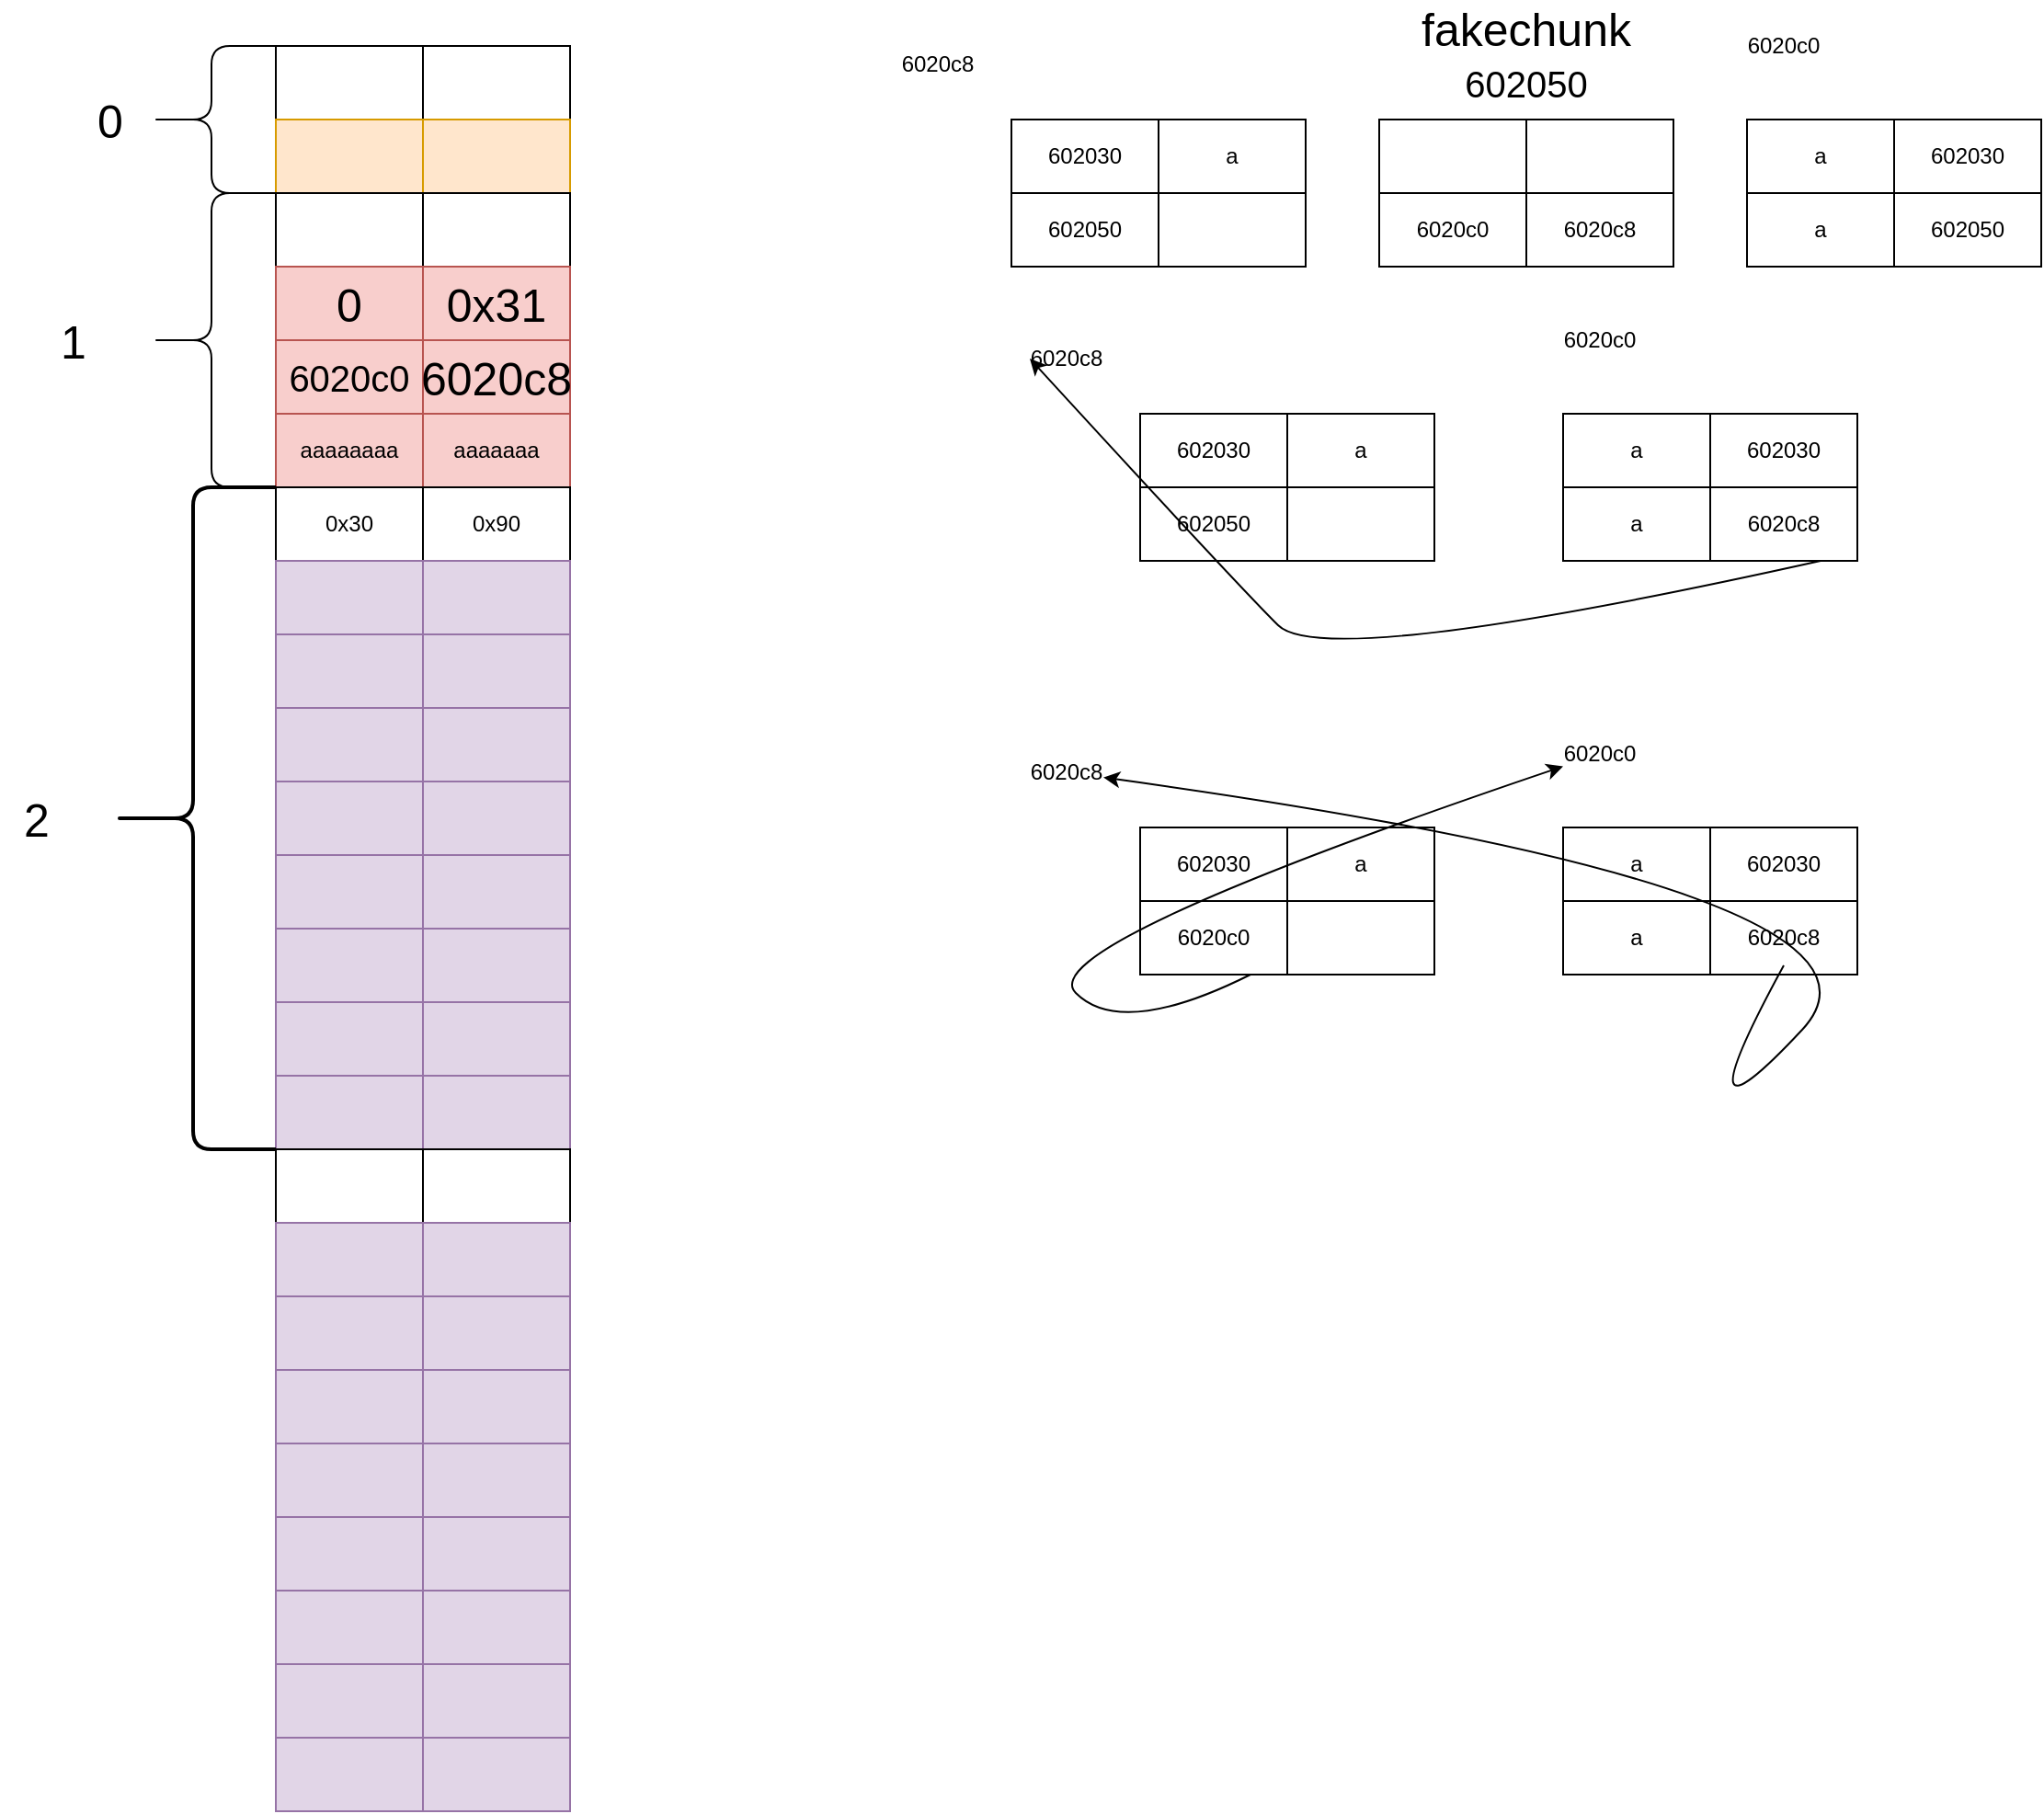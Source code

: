<mxfile version="14.1.9" type="github">
  <diagram id="Km9OR8xn4GB7inMJaJPL" name="Page-1">
    <mxGraphModel dx="1185" dy="635" grid="1" gridSize="10" guides="1" tooltips="1" connect="1" arrows="1" fold="1" page="1" pageScale="1" pageWidth="827" pageHeight="1169" math="0" shadow="0">
      <root>
        <mxCell id="0" />
        <mxCell id="1" parent="0" />
        <mxCell id="FHMHWhkZUt_HawVIDU6v-1" value="" style="rounded=0;whiteSpace=wrap;html=1;" vertex="1" parent="1">
          <mxGeometry x="160" y="80" width="80" height="40" as="geometry" />
        </mxCell>
        <mxCell id="FHMHWhkZUt_HawVIDU6v-3" value="" style="rounded=0;whiteSpace=wrap;html=1;" vertex="1" parent="1">
          <mxGeometry x="240" y="80" width="80" height="40" as="geometry" />
        </mxCell>
        <mxCell id="FHMHWhkZUt_HawVIDU6v-4" value="" style="rounded=0;whiteSpace=wrap;html=1;fillColor=#ffe6cc;strokeColor=#d79b00;" vertex="1" parent="1">
          <mxGeometry x="160" y="120" width="80" height="40" as="geometry" />
        </mxCell>
        <mxCell id="FHMHWhkZUt_HawVIDU6v-5" value="" style="rounded=0;whiteSpace=wrap;html=1;fillColor=#ffe6cc;strokeColor=#d79b00;" vertex="1" parent="1">
          <mxGeometry x="240" y="120" width="80" height="40" as="geometry" />
        </mxCell>
        <mxCell id="FHMHWhkZUt_HawVIDU6v-10" value="" style="rounded=0;whiteSpace=wrap;html=1;" vertex="1" parent="1">
          <mxGeometry x="160" y="160" width="80" height="40" as="geometry" />
        </mxCell>
        <mxCell id="FHMHWhkZUt_HawVIDU6v-11" value="" style="rounded=0;whiteSpace=wrap;html=1;" vertex="1" parent="1">
          <mxGeometry x="240" y="160" width="80" height="40" as="geometry" />
        </mxCell>
        <mxCell id="FHMHWhkZUt_HawVIDU6v-12" value="&lt;font style=&quot;font-size: 25px&quot;&gt;0&lt;/font&gt;" style="rounded=0;whiteSpace=wrap;html=1;fillColor=#f8cecc;strokeColor=#b85450;" vertex="1" parent="1">
          <mxGeometry x="160" y="200" width="80" height="40" as="geometry" />
        </mxCell>
        <mxCell id="FHMHWhkZUt_HawVIDU6v-13" value="&lt;font style=&quot;font-size: 25px&quot;&gt;0x31&lt;/font&gt;" style="rounded=0;whiteSpace=wrap;html=1;fillColor=#f8cecc;strokeColor=#b85450;" vertex="1" parent="1">
          <mxGeometry x="240" y="200" width="80" height="40" as="geometry" />
        </mxCell>
        <mxCell id="FHMHWhkZUt_HawVIDU6v-14" value="&lt;font style=&quot;font-size: 20px&quot;&gt;6020c0&lt;/font&gt;" style="rounded=0;whiteSpace=wrap;html=1;fillColor=#f8cecc;strokeColor=#b85450;" vertex="1" parent="1">
          <mxGeometry x="160" y="240" width="80" height="40" as="geometry" />
        </mxCell>
        <mxCell id="FHMHWhkZUt_HawVIDU6v-15" value="&lt;font style=&quot;font-size: 25px&quot;&gt;6020c8&lt;/font&gt;" style="rounded=0;whiteSpace=wrap;html=1;fillColor=#f8cecc;strokeColor=#b85450;" vertex="1" parent="1">
          <mxGeometry x="240" y="240" width="80" height="40" as="geometry" />
        </mxCell>
        <mxCell id="FHMHWhkZUt_HawVIDU6v-16" value="aaaaaaaa" style="rounded=0;whiteSpace=wrap;html=1;fillColor=#f8cecc;strokeColor=#b85450;" vertex="1" parent="1">
          <mxGeometry x="160" y="280" width="80" height="40" as="geometry" />
        </mxCell>
        <mxCell id="FHMHWhkZUt_HawVIDU6v-17" value="aaaaaaa" style="rounded=0;whiteSpace=wrap;html=1;fillColor=#f8cecc;strokeColor=#b85450;" vertex="1" parent="1">
          <mxGeometry x="240" y="280" width="80" height="40" as="geometry" />
        </mxCell>
        <mxCell id="FHMHWhkZUt_HawVIDU6v-18" value="0x30" style="rounded=0;whiteSpace=wrap;html=1;" vertex="1" parent="1">
          <mxGeometry x="160" y="320" width="80" height="40" as="geometry" />
        </mxCell>
        <mxCell id="FHMHWhkZUt_HawVIDU6v-19" value="0x90" style="rounded=0;whiteSpace=wrap;html=1;" vertex="1" parent="1">
          <mxGeometry x="240" y="320" width="80" height="40" as="geometry" />
        </mxCell>
        <mxCell id="FHMHWhkZUt_HawVIDU6v-20" value="" style="rounded=0;whiteSpace=wrap;html=1;fillColor=#e1d5e7;strokeColor=#9673a6;" vertex="1" parent="1">
          <mxGeometry x="160" y="360" width="80" height="40" as="geometry" />
        </mxCell>
        <mxCell id="FHMHWhkZUt_HawVIDU6v-21" value="" style="rounded=0;whiteSpace=wrap;html=1;fillColor=#e1d5e7;strokeColor=#9673a6;" vertex="1" parent="1">
          <mxGeometry x="240" y="360" width="80" height="40" as="geometry" />
        </mxCell>
        <mxCell id="FHMHWhkZUt_HawVIDU6v-22" value="" style="rounded=0;whiteSpace=wrap;html=1;fillColor=#e1d5e7;strokeColor=#9673a6;" vertex="1" parent="1">
          <mxGeometry x="160" y="400" width="80" height="40" as="geometry" />
        </mxCell>
        <mxCell id="FHMHWhkZUt_HawVIDU6v-23" value="" style="rounded=0;whiteSpace=wrap;html=1;fillColor=#e1d5e7;strokeColor=#9673a6;" vertex="1" parent="1">
          <mxGeometry x="240" y="400" width="80" height="40" as="geometry" />
        </mxCell>
        <mxCell id="FHMHWhkZUt_HawVIDU6v-24" value="" style="rounded=0;whiteSpace=wrap;html=1;fillColor=#e1d5e7;strokeColor=#9673a6;" vertex="1" parent="1">
          <mxGeometry x="160" y="440" width="80" height="40" as="geometry" />
        </mxCell>
        <mxCell id="FHMHWhkZUt_HawVIDU6v-25" value="" style="rounded=0;whiteSpace=wrap;html=1;fillColor=#e1d5e7;strokeColor=#9673a6;" vertex="1" parent="1">
          <mxGeometry x="240" y="440" width="80" height="40" as="geometry" />
        </mxCell>
        <mxCell id="FHMHWhkZUt_HawVIDU6v-26" value="" style="rounded=0;whiteSpace=wrap;html=1;fillColor=#e1d5e7;strokeColor=#9673a6;" vertex="1" parent="1">
          <mxGeometry x="160" y="480" width="80" height="40" as="geometry" />
        </mxCell>
        <mxCell id="FHMHWhkZUt_HawVIDU6v-27" value="" style="rounded=0;whiteSpace=wrap;html=1;fillColor=#e1d5e7;strokeColor=#9673a6;" vertex="1" parent="1">
          <mxGeometry x="240" y="480" width="80" height="40" as="geometry" />
        </mxCell>
        <mxCell id="FHMHWhkZUt_HawVIDU6v-28" value="" style="rounded=0;whiteSpace=wrap;html=1;fillColor=#e1d5e7;strokeColor=#9673a6;" vertex="1" parent="1">
          <mxGeometry x="160" y="520" width="80" height="40" as="geometry" />
        </mxCell>
        <mxCell id="FHMHWhkZUt_HawVIDU6v-29" value="" style="rounded=0;whiteSpace=wrap;html=1;" vertex="1" parent="1">
          <mxGeometry x="240" y="520" width="80" height="40" as="geometry" />
        </mxCell>
        <mxCell id="FHMHWhkZUt_HawVIDU6v-30" value="" style="rounded=0;whiteSpace=wrap;html=1;fillColor=#e1d5e7;strokeColor=#9673a6;" vertex="1" parent="1">
          <mxGeometry x="160" y="560" width="80" height="40" as="geometry" />
        </mxCell>
        <mxCell id="FHMHWhkZUt_HawVIDU6v-31" value="" style="rounded=0;whiteSpace=wrap;html=1;fillColor=#e1d5e7;strokeColor=#9673a6;" vertex="1" parent="1">
          <mxGeometry x="240" y="560" width="80" height="40" as="geometry" />
        </mxCell>
        <mxCell id="FHMHWhkZUt_HawVIDU6v-32" value="" style="rounded=0;whiteSpace=wrap;html=1;fillColor=#e1d5e7;strokeColor=#9673a6;" vertex="1" parent="1">
          <mxGeometry x="160" y="600" width="80" height="40" as="geometry" />
        </mxCell>
        <mxCell id="FHMHWhkZUt_HawVIDU6v-33" value="" style="rounded=0;whiteSpace=wrap;html=1;fillColor=#e1d5e7;strokeColor=#9673a6;" vertex="1" parent="1">
          <mxGeometry x="240" y="600" width="80" height="40" as="geometry" />
        </mxCell>
        <mxCell id="FHMHWhkZUt_HawVIDU6v-34" value="" style="rounded=0;whiteSpace=wrap;html=1;fillColor=#e1d5e7;strokeColor=#9673a6;" vertex="1" parent="1">
          <mxGeometry x="160" y="640" width="80" height="40" as="geometry" />
        </mxCell>
        <mxCell id="FHMHWhkZUt_HawVIDU6v-35" value="" style="rounded=0;whiteSpace=wrap;html=1;fillColor=#e1d5e7;strokeColor=#9673a6;" vertex="1" parent="1">
          <mxGeometry x="240" y="640" width="80" height="40" as="geometry" />
        </mxCell>
        <mxCell id="FHMHWhkZUt_HawVIDU6v-36" value="" style="rounded=0;whiteSpace=wrap;html=1;" vertex="1" parent="1">
          <mxGeometry x="160" y="680" width="80" height="40" as="geometry" />
        </mxCell>
        <mxCell id="FHMHWhkZUt_HawVIDU6v-37" value="" style="rounded=0;whiteSpace=wrap;html=1;" vertex="1" parent="1">
          <mxGeometry x="240" y="680" width="80" height="40" as="geometry" />
        </mxCell>
        <mxCell id="FHMHWhkZUt_HawVIDU6v-38" value="" style="rounded=0;whiteSpace=wrap;html=1;fillColor=#e1d5e7;strokeColor=#9673a6;" vertex="1" parent="1">
          <mxGeometry x="240" y="520" width="80" height="40" as="geometry" />
        </mxCell>
        <mxCell id="FHMHWhkZUt_HawVIDU6v-39" value="" style="rounded=0;whiteSpace=wrap;html=1;fillColor=#e1d5e7;strokeColor=#9673a6;" vertex="1" parent="1">
          <mxGeometry x="160" y="720" width="80" height="40" as="geometry" />
        </mxCell>
        <mxCell id="FHMHWhkZUt_HawVIDU6v-40" value="" style="rounded=0;whiteSpace=wrap;html=1;fillColor=#e1d5e7;strokeColor=#9673a6;" vertex="1" parent="1">
          <mxGeometry x="240" y="720" width="80" height="40" as="geometry" />
        </mxCell>
        <mxCell id="FHMHWhkZUt_HawVIDU6v-41" value="" style="rounded=0;whiteSpace=wrap;html=1;fillColor=#e1d5e7;strokeColor=#9673a6;" vertex="1" parent="1">
          <mxGeometry x="160" y="760" width="80" height="40" as="geometry" />
        </mxCell>
        <mxCell id="FHMHWhkZUt_HawVIDU6v-42" value="" style="rounded=0;whiteSpace=wrap;html=1;fillColor=#e1d5e7;strokeColor=#9673a6;" vertex="1" parent="1">
          <mxGeometry x="240" y="760" width="80" height="40" as="geometry" />
        </mxCell>
        <mxCell id="FHMHWhkZUt_HawVIDU6v-43" value="" style="rounded=0;whiteSpace=wrap;html=1;fillColor=#e1d5e7;strokeColor=#9673a6;" vertex="1" parent="1">
          <mxGeometry x="160" y="800" width="80" height="40" as="geometry" />
        </mxCell>
        <mxCell id="FHMHWhkZUt_HawVIDU6v-44" value="" style="rounded=0;whiteSpace=wrap;html=1;fillColor=#e1d5e7;strokeColor=#9673a6;" vertex="1" parent="1">
          <mxGeometry x="240" y="800" width="80" height="40" as="geometry" />
        </mxCell>
        <mxCell id="FHMHWhkZUt_HawVIDU6v-45" value="" style="rounded=0;whiteSpace=wrap;html=1;fillColor=#e1d5e7;strokeColor=#9673a6;" vertex="1" parent="1">
          <mxGeometry x="160" y="840" width="80" height="40" as="geometry" />
        </mxCell>
        <mxCell id="FHMHWhkZUt_HawVIDU6v-46" value="" style="rounded=0;whiteSpace=wrap;html=1;fillColor=#e1d5e7;strokeColor=#9673a6;" vertex="1" parent="1">
          <mxGeometry x="240" y="840" width="80" height="40" as="geometry" />
        </mxCell>
        <mxCell id="FHMHWhkZUt_HawVIDU6v-47" value="" style="rounded=0;whiteSpace=wrap;html=1;fillColor=#e1d5e7;strokeColor=#9673a6;" vertex="1" parent="1">
          <mxGeometry x="160" y="880" width="80" height="40" as="geometry" />
        </mxCell>
        <mxCell id="FHMHWhkZUt_HawVIDU6v-48" value="" style="rounded=0;whiteSpace=wrap;html=1;" vertex="1" parent="1">
          <mxGeometry x="240" y="880" width="80" height="40" as="geometry" />
        </mxCell>
        <mxCell id="FHMHWhkZUt_HawVIDU6v-49" value="" style="rounded=0;whiteSpace=wrap;html=1;fillColor=#e1d5e7;strokeColor=#9673a6;" vertex="1" parent="1">
          <mxGeometry x="160" y="920" width="80" height="40" as="geometry" />
        </mxCell>
        <mxCell id="FHMHWhkZUt_HawVIDU6v-50" value="" style="rounded=0;whiteSpace=wrap;html=1;fillColor=#e1d5e7;strokeColor=#9673a6;" vertex="1" parent="1">
          <mxGeometry x="240" y="920" width="80" height="40" as="geometry" />
        </mxCell>
        <mxCell id="FHMHWhkZUt_HawVIDU6v-51" value="" style="rounded=0;whiteSpace=wrap;html=1;fillColor=#e1d5e7;strokeColor=#9673a6;" vertex="1" parent="1">
          <mxGeometry x="160" y="960" width="80" height="40" as="geometry" />
        </mxCell>
        <mxCell id="FHMHWhkZUt_HawVIDU6v-52" value="" style="rounded=0;whiteSpace=wrap;html=1;fillColor=#e1d5e7;strokeColor=#9673a6;" vertex="1" parent="1">
          <mxGeometry x="240" y="960" width="80" height="40" as="geometry" />
        </mxCell>
        <mxCell id="FHMHWhkZUt_HawVIDU6v-53" value="" style="rounded=0;whiteSpace=wrap;html=1;fillColor=#e1d5e7;strokeColor=#9673a6;" vertex="1" parent="1">
          <mxGeometry x="160" y="1000" width="80" height="40" as="geometry" />
        </mxCell>
        <mxCell id="FHMHWhkZUt_HawVIDU6v-54" value="" style="rounded=0;whiteSpace=wrap;html=1;fillColor=#e1d5e7;strokeColor=#9673a6;" vertex="1" parent="1">
          <mxGeometry x="240" y="1000" width="80" height="40" as="geometry" />
        </mxCell>
        <mxCell id="FHMHWhkZUt_HawVIDU6v-55" value="" style="rounded=0;whiteSpace=wrap;html=1;fillColor=#e1d5e7;strokeColor=#9673a6;" vertex="1" parent="1">
          <mxGeometry x="240" y="880" width="80" height="40" as="geometry" />
        </mxCell>
        <mxCell id="FHMHWhkZUt_HawVIDU6v-56" value="" style="shape=curlyBracket;whiteSpace=wrap;html=1;rounded=1;" vertex="1" parent="1">
          <mxGeometry x="90" y="80" width="70" height="80" as="geometry" />
        </mxCell>
        <mxCell id="FHMHWhkZUt_HawVIDU6v-57" value="" style="shape=curlyBracket;whiteSpace=wrap;html=1;rounded=1;" vertex="1" parent="1">
          <mxGeometry x="90" y="160" width="70" height="160" as="geometry" />
        </mxCell>
        <mxCell id="FHMHWhkZUt_HawVIDU6v-58" value="&lt;font style=&quot;font-size: 25px&quot;&gt;0&lt;/font&gt;" style="text;html=1;strokeColor=none;fillColor=none;align=center;verticalAlign=middle;whiteSpace=wrap;rounded=0;" vertex="1" parent="1">
          <mxGeometry x="50" y="110" width="40" height="20" as="geometry" />
        </mxCell>
        <mxCell id="FHMHWhkZUt_HawVIDU6v-59" value="&lt;font style=&quot;font-size: 25px&quot;&gt;1&lt;/font&gt;" style="text;html=1;strokeColor=none;fillColor=none;align=center;verticalAlign=middle;whiteSpace=wrap;rounded=0;strokeWidth=10;" vertex="1" parent="1">
          <mxGeometry x="30" y="230" width="40" height="20" as="geometry" />
        </mxCell>
        <mxCell id="FHMHWhkZUt_HawVIDU6v-61" value="&lt;font style=&quot;font-size: 25px&quot;&gt;2&lt;/font&gt;" style="text;html=1;strokeColor=none;fillColor=none;align=center;verticalAlign=middle;whiteSpace=wrap;rounded=0;" vertex="1" parent="1">
          <mxGeometry x="10" y="490" width="40" height="20" as="geometry" />
        </mxCell>
        <mxCell id="FHMHWhkZUt_HawVIDU6v-62" value="" style="shape=curlyBracket;whiteSpace=wrap;html=1;rounded=1;strokeWidth=2;" vertex="1" parent="1">
          <mxGeometry x="70" y="320" width="90" height="360" as="geometry" />
        </mxCell>
        <mxCell id="FHMHWhkZUt_HawVIDU6v-63" value="602030" style="rounded=0;whiteSpace=wrap;html=1;" vertex="1" parent="1">
          <mxGeometry x="560" y="120" width="80" height="40" as="geometry" />
        </mxCell>
        <mxCell id="FHMHWhkZUt_HawVIDU6v-64" value="a" style="rounded=0;whiteSpace=wrap;html=1;" vertex="1" parent="1">
          <mxGeometry x="640" y="120" width="80" height="40" as="geometry" />
        </mxCell>
        <mxCell id="FHMHWhkZUt_HawVIDU6v-65" value="602050" style="rounded=0;whiteSpace=wrap;html=1;" vertex="1" parent="1">
          <mxGeometry x="560" y="160" width="80" height="40" as="geometry" />
        </mxCell>
        <mxCell id="FHMHWhkZUt_HawVIDU6v-66" value="" style="rounded=0;whiteSpace=wrap;html=1;" vertex="1" parent="1">
          <mxGeometry x="640" y="160" width="80" height="40" as="geometry" />
        </mxCell>
        <mxCell id="FHMHWhkZUt_HawVIDU6v-69" value="" style="rounded=0;whiteSpace=wrap;html=1;" vertex="1" parent="1">
          <mxGeometry x="760" y="120" width="80" height="40" as="geometry" />
        </mxCell>
        <mxCell id="FHMHWhkZUt_HawVIDU6v-70" value="" style="rounded=0;whiteSpace=wrap;html=1;" vertex="1" parent="1">
          <mxGeometry x="840" y="120" width="80" height="40" as="geometry" />
        </mxCell>
        <mxCell id="FHMHWhkZUt_HawVIDU6v-71" value="6020c0" style="rounded=0;whiteSpace=wrap;html=1;" vertex="1" parent="1">
          <mxGeometry x="760" y="160" width="80" height="40" as="geometry" />
        </mxCell>
        <mxCell id="FHMHWhkZUt_HawVIDU6v-72" value="6020c8" style="rounded=0;whiteSpace=wrap;html=1;" vertex="1" parent="1">
          <mxGeometry x="840" y="160" width="80" height="40" as="geometry" />
        </mxCell>
        <mxCell id="FHMHWhkZUt_HawVIDU6v-77" value="a" style="rounded=0;whiteSpace=wrap;html=1;" vertex="1" parent="1">
          <mxGeometry x="960" y="120" width="80" height="40" as="geometry" />
        </mxCell>
        <mxCell id="FHMHWhkZUt_HawVIDU6v-78" value="602030" style="rounded=0;whiteSpace=wrap;html=1;" vertex="1" parent="1">
          <mxGeometry x="1040" y="120" width="80" height="40" as="geometry" />
        </mxCell>
        <mxCell id="FHMHWhkZUt_HawVIDU6v-79" value="a" style="rounded=0;whiteSpace=wrap;html=1;" vertex="1" parent="1">
          <mxGeometry x="960" y="160" width="80" height="40" as="geometry" />
        </mxCell>
        <mxCell id="FHMHWhkZUt_HawVIDU6v-80" value="602050" style="rounded=0;whiteSpace=wrap;html=1;" vertex="1" parent="1">
          <mxGeometry x="1040" y="160" width="80" height="40" as="geometry" />
        </mxCell>
        <mxCell id="FHMHWhkZUt_HawVIDU6v-81" value="6020c8" style="text;html=1;strokeColor=none;fillColor=none;align=center;verticalAlign=middle;whiteSpace=wrap;rounded=0;" vertex="1" parent="1">
          <mxGeometry x="500" y="80" width="40" height="20" as="geometry" />
        </mxCell>
        <mxCell id="FHMHWhkZUt_HawVIDU6v-82" value="6020c0" style="text;html=1;strokeColor=none;fillColor=none;align=center;verticalAlign=middle;whiteSpace=wrap;rounded=0;" vertex="1" parent="1">
          <mxGeometry x="960" y="70" width="40" height="20" as="geometry" />
        </mxCell>
        <mxCell id="FHMHWhkZUt_HawVIDU6v-83" value="602030" style="rounded=0;whiteSpace=wrap;html=1;" vertex="1" parent="1">
          <mxGeometry x="630" y="280" width="80" height="40" as="geometry" />
        </mxCell>
        <mxCell id="FHMHWhkZUt_HawVIDU6v-84" value="a" style="rounded=0;whiteSpace=wrap;html=1;" vertex="1" parent="1">
          <mxGeometry x="710" y="280" width="80" height="40" as="geometry" />
        </mxCell>
        <mxCell id="FHMHWhkZUt_HawVIDU6v-85" value="602050" style="rounded=0;whiteSpace=wrap;html=1;" vertex="1" parent="1">
          <mxGeometry x="630" y="320" width="80" height="40" as="geometry" />
        </mxCell>
        <mxCell id="FHMHWhkZUt_HawVIDU6v-86" value="" style="rounded=0;whiteSpace=wrap;html=1;" vertex="1" parent="1">
          <mxGeometry x="710" y="320" width="80" height="40" as="geometry" />
        </mxCell>
        <mxCell id="FHMHWhkZUt_HawVIDU6v-91" value="a" style="rounded=0;whiteSpace=wrap;html=1;" vertex="1" parent="1">
          <mxGeometry x="860" y="280" width="80" height="40" as="geometry" />
        </mxCell>
        <mxCell id="FHMHWhkZUt_HawVIDU6v-92" value="602030" style="rounded=0;whiteSpace=wrap;html=1;" vertex="1" parent="1">
          <mxGeometry x="940" y="280" width="80" height="40" as="geometry" />
        </mxCell>
        <mxCell id="FHMHWhkZUt_HawVIDU6v-93" value="a" style="rounded=0;whiteSpace=wrap;html=1;" vertex="1" parent="1">
          <mxGeometry x="860" y="320" width="80" height="40" as="geometry" />
        </mxCell>
        <mxCell id="FHMHWhkZUt_HawVIDU6v-94" value="6020c8" style="rounded=0;whiteSpace=wrap;html=1;" vertex="1" parent="1">
          <mxGeometry x="940" y="320" width="80" height="40" as="geometry" />
        </mxCell>
        <mxCell id="FHMHWhkZUt_HawVIDU6v-95" value="6020c8" style="text;html=1;strokeColor=none;fillColor=none;align=center;verticalAlign=middle;whiteSpace=wrap;rounded=0;" vertex="1" parent="1">
          <mxGeometry x="570" y="240" width="40" height="20" as="geometry" />
        </mxCell>
        <mxCell id="FHMHWhkZUt_HawVIDU6v-96" value="6020c0" style="text;html=1;strokeColor=none;fillColor=none;align=center;verticalAlign=middle;whiteSpace=wrap;rounded=0;" vertex="1" parent="1">
          <mxGeometry x="860" y="230" width="40" height="20" as="geometry" />
        </mxCell>
        <mxCell id="FHMHWhkZUt_HawVIDU6v-97" value="602030" style="rounded=0;whiteSpace=wrap;html=1;" vertex="1" parent="1">
          <mxGeometry x="630" y="505" width="80" height="40" as="geometry" />
        </mxCell>
        <mxCell id="FHMHWhkZUt_HawVIDU6v-98" value="a" style="rounded=0;whiteSpace=wrap;html=1;" vertex="1" parent="1">
          <mxGeometry x="710" y="505" width="80" height="40" as="geometry" />
        </mxCell>
        <mxCell id="FHMHWhkZUt_HawVIDU6v-99" value="6020c0" style="rounded=0;whiteSpace=wrap;html=1;" vertex="1" parent="1">
          <mxGeometry x="630" y="545" width="80" height="40" as="geometry" />
        </mxCell>
        <mxCell id="FHMHWhkZUt_HawVIDU6v-100" value="" style="rounded=0;whiteSpace=wrap;html=1;" vertex="1" parent="1">
          <mxGeometry x="710" y="545" width="80" height="40" as="geometry" />
        </mxCell>
        <mxCell id="FHMHWhkZUt_HawVIDU6v-105" value="a" style="rounded=0;whiteSpace=wrap;html=1;" vertex="1" parent="1">
          <mxGeometry x="860" y="505" width="80" height="40" as="geometry" />
        </mxCell>
        <mxCell id="FHMHWhkZUt_HawVIDU6v-106" value="602030" style="rounded=0;whiteSpace=wrap;html=1;" vertex="1" parent="1">
          <mxGeometry x="940" y="505" width="80" height="40" as="geometry" />
        </mxCell>
        <mxCell id="FHMHWhkZUt_HawVIDU6v-107" value="a" style="rounded=0;whiteSpace=wrap;html=1;" vertex="1" parent="1">
          <mxGeometry x="860" y="545" width="80" height="40" as="geometry" />
        </mxCell>
        <mxCell id="FHMHWhkZUt_HawVIDU6v-108" value="6020c8" style="rounded=0;whiteSpace=wrap;html=1;" vertex="1" parent="1">
          <mxGeometry x="940" y="545" width="80" height="40" as="geometry" />
        </mxCell>
        <mxCell id="FHMHWhkZUt_HawVIDU6v-109" value="6020c8" style="text;html=1;strokeColor=none;fillColor=none;align=center;verticalAlign=middle;whiteSpace=wrap;rounded=0;" vertex="1" parent="1">
          <mxGeometry x="570" y="465" width="40" height="20" as="geometry" />
        </mxCell>
        <mxCell id="FHMHWhkZUt_HawVIDU6v-110" value="6020c0" style="text;html=1;strokeColor=none;fillColor=none;align=center;verticalAlign=middle;whiteSpace=wrap;rounded=0;" vertex="1" parent="1">
          <mxGeometry x="860" y="455" width="40" height="20" as="geometry" />
        </mxCell>
        <mxCell id="FHMHWhkZUt_HawVIDU6v-111" value="" style="curved=1;endArrow=classic;html=1;exitX=0.75;exitY=1;exitDx=0;exitDy=0;" edge="1" parent="1" source="FHMHWhkZUt_HawVIDU6v-99" target="FHMHWhkZUt_HawVIDU6v-110">
          <mxGeometry width="50" height="50" relative="1" as="geometry">
            <mxPoint x="570" y="620" as="sourcePoint" />
            <mxPoint x="620" y="570" as="targetPoint" />
            <Array as="points">
              <mxPoint x="620" y="620" />
              <mxPoint x="570" y="570" />
            </Array>
          </mxGeometry>
        </mxCell>
        <mxCell id="FHMHWhkZUt_HawVIDU6v-114" value="" style="curved=1;endArrow=classic;html=1;exitX=0.5;exitY=0.875;exitDx=0;exitDy=0;exitPerimeter=0;" edge="1" parent="1" source="FHMHWhkZUt_HawVIDU6v-108" target="FHMHWhkZUt_HawVIDU6v-109">
          <mxGeometry width="50" height="50" relative="1" as="geometry">
            <mxPoint x="980" y="590" as="sourcePoint" />
            <mxPoint x="1110" y="540" as="targetPoint" />
            <Array as="points">
              <mxPoint x="920" y="690" />
              <mxPoint x="1060" y="540" />
            </Array>
          </mxGeometry>
        </mxCell>
        <mxCell id="FHMHWhkZUt_HawVIDU6v-115" value="" style="curved=1;endArrow=classic;html=1;exitX=0.75;exitY=1;exitDx=0;exitDy=0;entryX=0;entryY=0.5;entryDx=0;entryDy=0;" edge="1" parent="1" source="FHMHWhkZUt_HawVIDU6v-94" target="FHMHWhkZUt_HawVIDU6v-95">
          <mxGeometry width="50" height="50" relative="1" as="geometry">
            <mxPoint x="680" y="420" as="sourcePoint" />
            <mxPoint x="730" y="370" as="targetPoint" />
            <Array as="points">
              <mxPoint x="730" y="420" />
              <mxPoint x="680" y="370" />
            </Array>
          </mxGeometry>
        </mxCell>
        <mxCell id="FHMHWhkZUt_HawVIDU6v-116" value="&lt;font style=&quot;font-size: 25px&quot;&gt;fakechunk&lt;/font&gt;" style="text;html=1;strokeColor=none;fillColor=none;align=center;verticalAlign=middle;whiteSpace=wrap;rounded=0;" vertex="1" parent="1">
          <mxGeometry x="820" y="60" width="40" height="20" as="geometry" />
        </mxCell>
        <mxCell id="FHMHWhkZUt_HawVIDU6v-119" value="&lt;font style=&quot;font-size: 20px&quot;&gt;602050&lt;/font&gt;" style="text;html=1;strokeColor=none;fillColor=none;align=center;verticalAlign=middle;whiteSpace=wrap;rounded=0;" vertex="1" parent="1">
          <mxGeometry x="820" y="90" width="40" height="20" as="geometry" />
        </mxCell>
      </root>
    </mxGraphModel>
  </diagram>
</mxfile>

